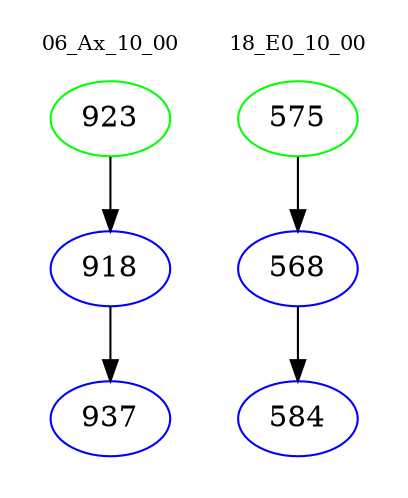 digraph{
subgraph cluster_0 {
color = white
label = "06_Ax_10_00";
fontsize=10;
T0_923 [label="923", color="green"]
T0_923 -> T0_918 [color="black"]
T0_918 [label="918", color="blue"]
T0_918 -> T0_937 [color="black"]
T0_937 [label="937", color="blue"]
}
subgraph cluster_1 {
color = white
label = "18_E0_10_00";
fontsize=10;
T1_575 [label="575", color="green"]
T1_575 -> T1_568 [color="black"]
T1_568 [label="568", color="blue"]
T1_568 -> T1_584 [color="black"]
T1_584 [label="584", color="blue"]
}
}
